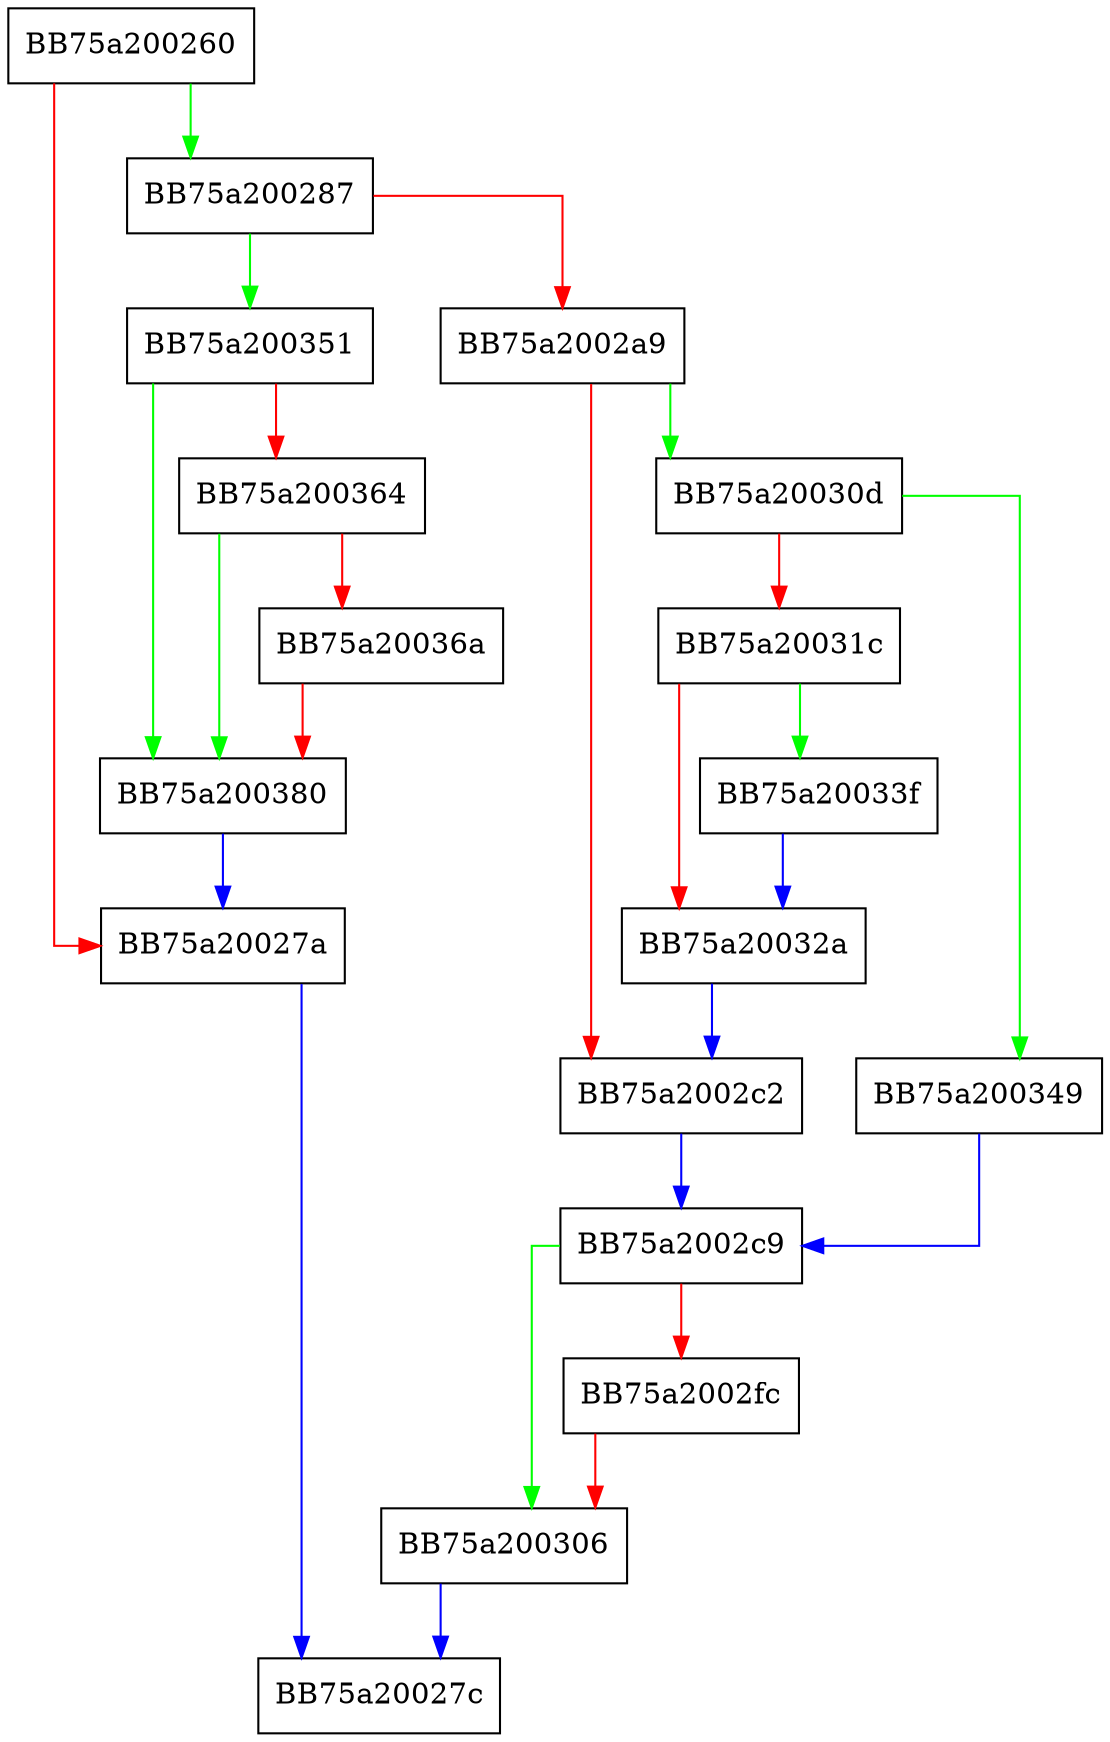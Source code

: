 digraph RegOpenKeyW {
  node [shape="box"];
  graph [splines=ortho];
  BB75a200260 -> BB75a200287 [color="green"];
  BB75a200260 -> BB75a20027a [color="red"];
  BB75a20027a -> BB75a20027c [color="blue"];
  BB75a200287 -> BB75a200351 [color="green"];
  BB75a200287 -> BB75a2002a9 [color="red"];
  BB75a2002a9 -> BB75a20030d [color="green"];
  BB75a2002a9 -> BB75a2002c2 [color="red"];
  BB75a2002c2 -> BB75a2002c9 [color="blue"];
  BB75a2002c9 -> BB75a200306 [color="green"];
  BB75a2002c9 -> BB75a2002fc [color="red"];
  BB75a2002fc -> BB75a200306 [color="red"];
  BB75a200306 -> BB75a20027c [color="blue"];
  BB75a20030d -> BB75a200349 [color="green"];
  BB75a20030d -> BB75a20031c [color="red"];
  BB75a20031c -> BB75a20033f [color="green"];
  BB75a20031c -> BB75a20032a [color="red"];
  BB75a20032a -> BB75a2002c2 [color="blue"];
  BB75a20033f -> BB75a20032a [color="blue"];
  BB75a200349 -> BB75a2002c9 [color="blue"];
  BB75a200351 -> BB75a200380 [color="green"];
  BB75a200351 -> BB75a200364 [color="red"];
  BB75a200364 -> BB75a200380 [color="green"];
  BB75a200364 -> BB75a20036a [color="red"];
  BB75a20036a -> BB75a200380 [color="red"];
  BB75a200380 -> BB75a20027a [color="blue"];
}